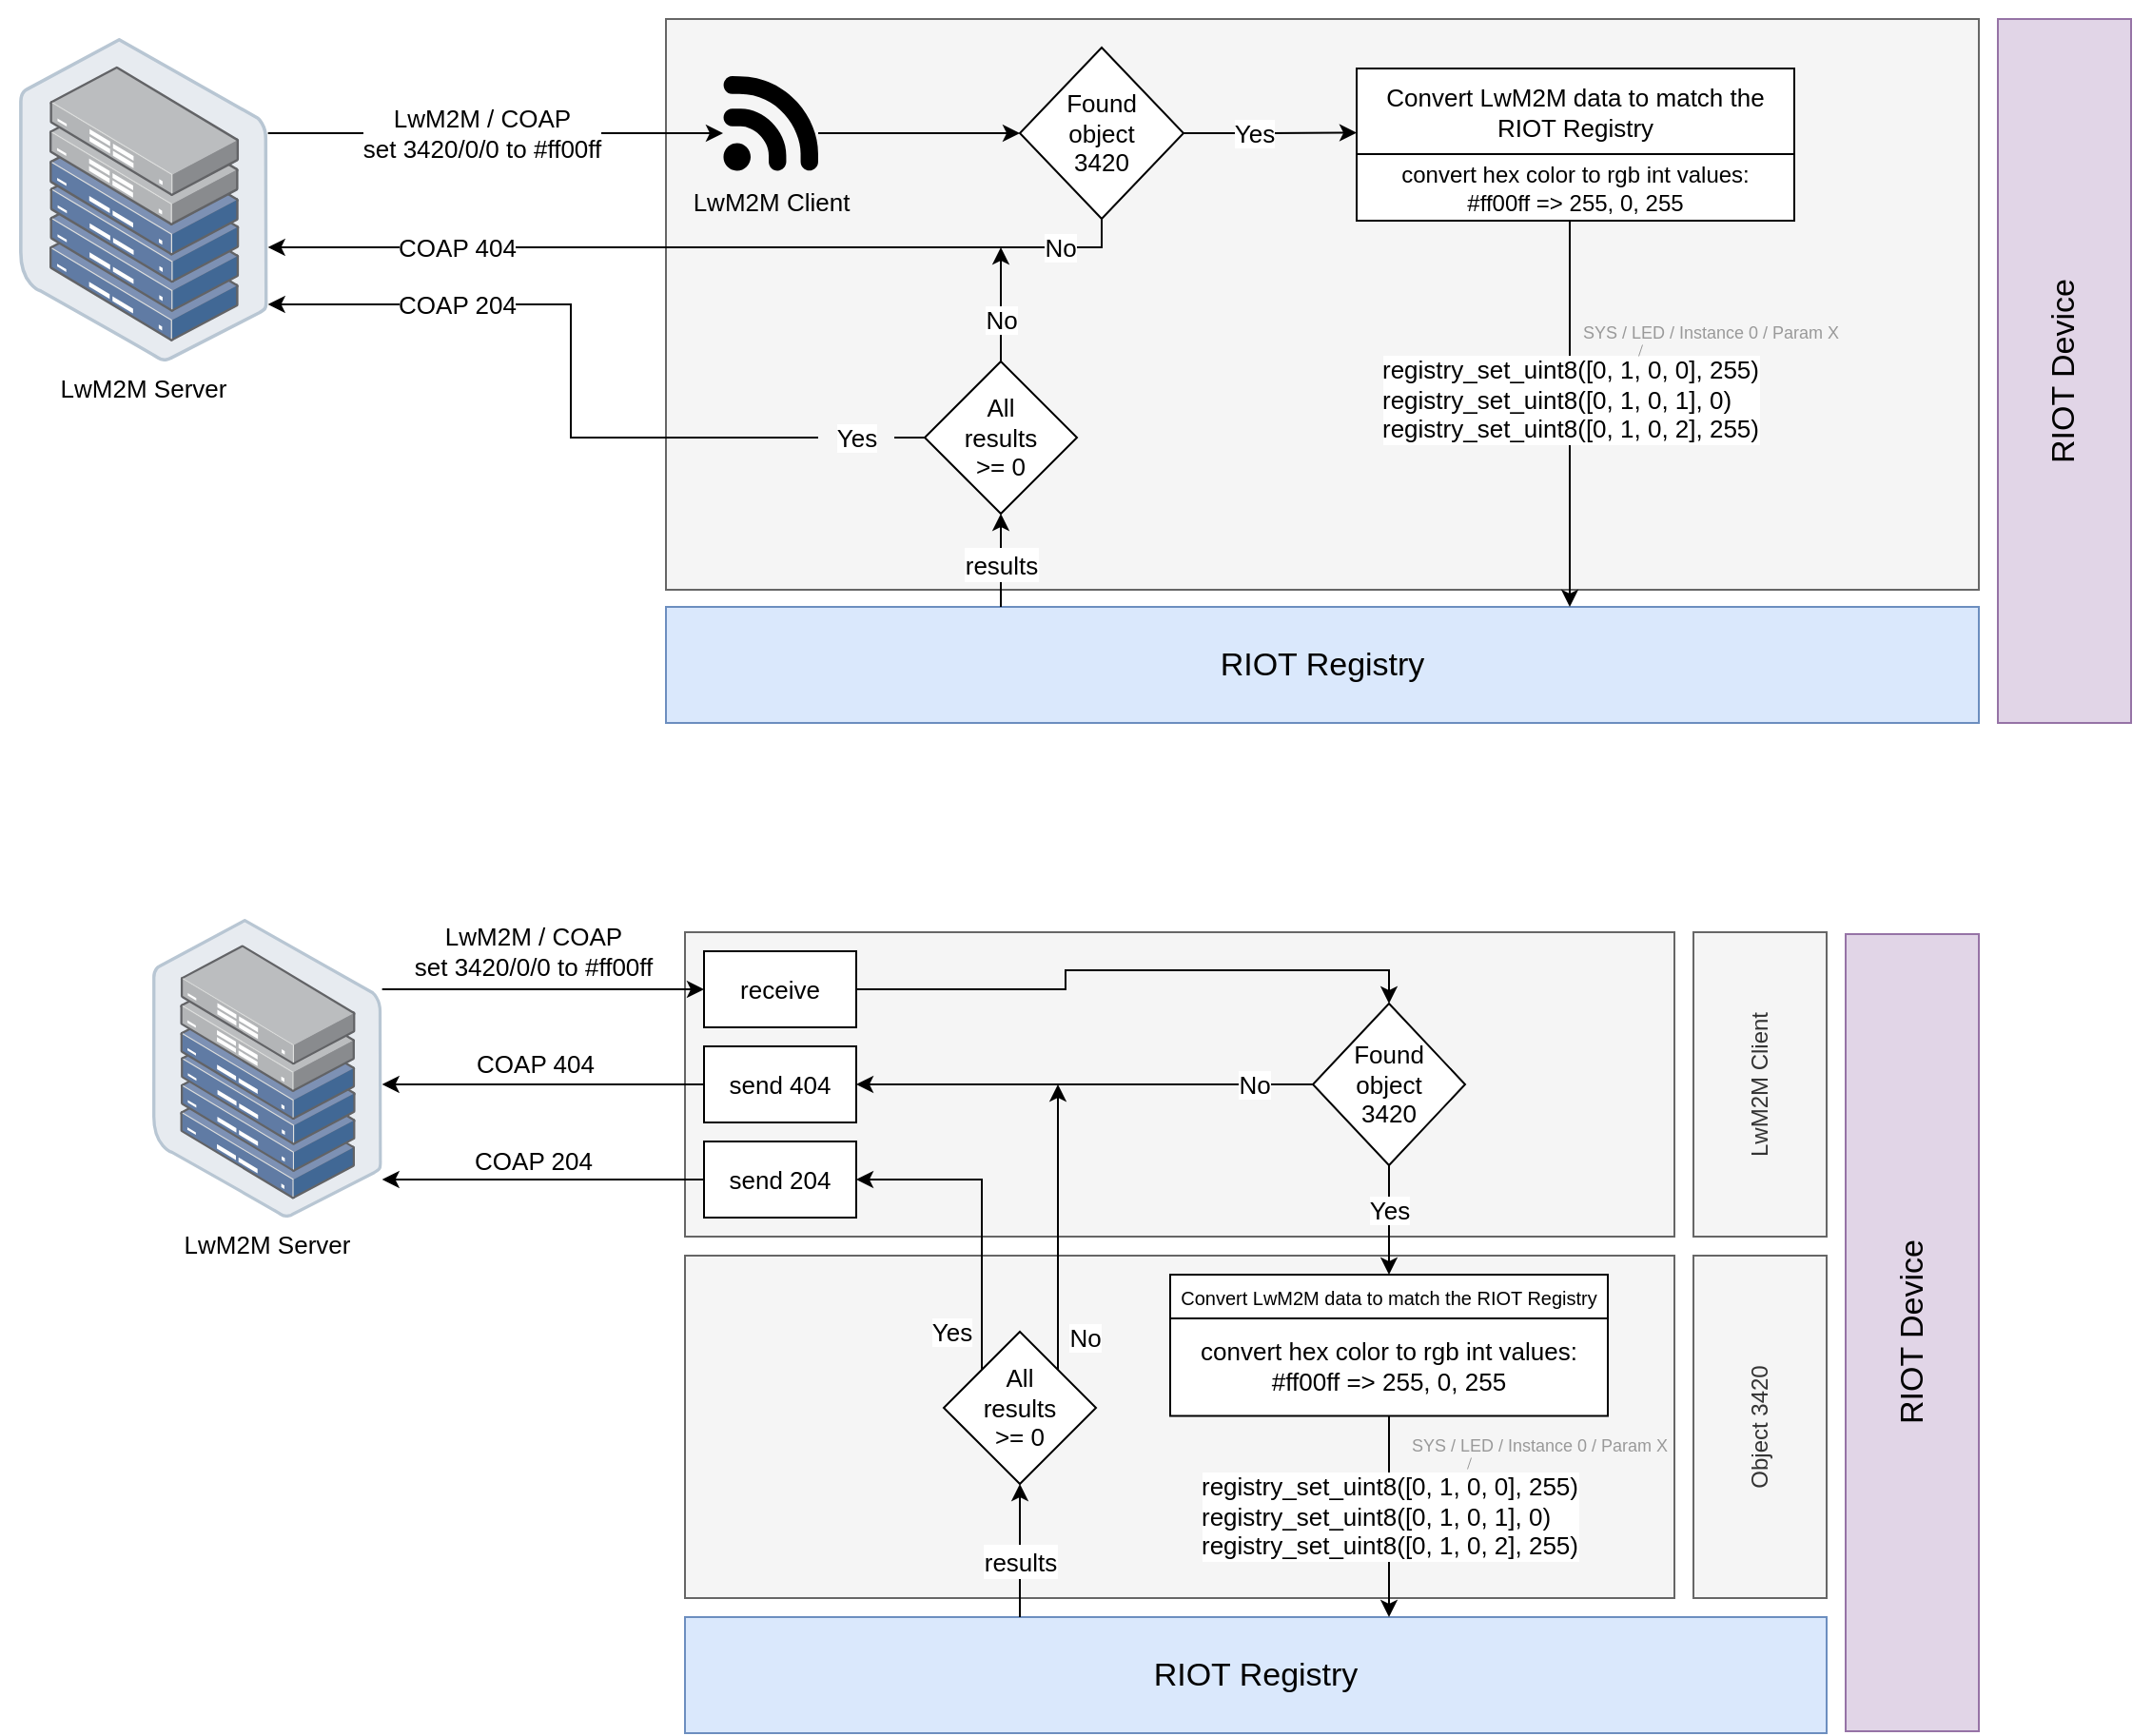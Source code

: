 <mxfile>
    <diagram id="fjN8D4Odn0497USpxgly" name="Page-1">
        <mxGraphModel dx="2785" dy="920" grid="1" gridSize="10" guides="1" tooltips="1" connect="1" arrows="1" fold="1" page="1" pageScale="1" pageWidth="1169" pageHeight="827" background="#FFFFFF" math="0" shadow="0">
            <root>
                <mxCell id="0"/>
                <mxCell id="1" parent="0"/>
                <mxCell id="388" value="" style="rounded=0;whiteSpace=wrap;html=1;fillColor=#f5f5f5;strokeColor=#666666;fontColor=#333333;" vertex="1" parent="1">
                    <mxGeometry x="-800" y="730" width="520" height="180" as="geometry"/>
                </mxCell>
                <mxCell id="346" value="" style="rounded=0;whiteSpace=wrap;html=1;strokeColor=none;" parent="1" vertex="1">
                    <mxGeometry x="-1160" y="70" width="1130" height="400" as="geometry"/>
                </mxCell>
                <mxCell id="281" value="" style="rounded=0;whiteSpace=wrap;html=1;fillColor=#f5f5f5;strokeColor=#666666;fontColor=#333333;" parent="1" vertex="1">
                    <mxGeometry x="-810" y="80" width="690" height="300" as="geometry"/>
                </mxCell>
                <mxCell id="275" value="&lt;font style=&quot;font-size: 13px&quot;&gt;LwM2M Server&lt;/font&gt;" style="points=[];aspect=fixed;html=1;align=center;shadow=0;dashed=0;image;image=img/lib/allied_telesis/storage/Datacenter_Server_Half_Rack_ToR.svg;" parent="1" vertex="1">
                    <mxGeometry x="-1150" y="90" width="130.83" height="170" as="geometry"/>
                </mxCell>
                <mxCell id="276" value="&lt;font style=&quot;font-size: 13px&quot;&gt;LwM2M / COAP&lt;br&gt;set 3420/0/0 to #ff00ff&lt;/font&gt;" style="edgeStyle=elbowEdgeStyle;rounded=0;html=1;" parent="1" source="275" target="303" edge="1">
                    <mxGeometry x="-0.062" relative="1" as="geometry">
                        <mxPoint x="-950" y="-90" as="sourcePoint"/>
                        <mxPoint x="-785" y="140" as="targetPoint"/>
                        <Array as="points">
                            <mxPoint x="-1000" y="140"/>
                        </Array>
                        <mxPoint as="offset"/>
                    </mxGeometry>
                </mxCell>
                <mxCell id="293" value="&lt;font style=&quot;font-size: 13px&quot;&gt;COAP 404&lt;/font&gt;" style="edgeStyle=elbowEdgeStyle;rounded=0;html=1;startArrow=none;exitX=0.5;exitY=1;exitDx=0;exitDy=0;" parent="1" source="294" target="275" edge="1">
                    <mxGeometry x="0.562" relative="1" as="geometry">
                        <mxPoint x="-720" y="230" as="targetPoint"/>
                        <Array as="points">
                            <mxPoint x="-581" y="200"/>
                            <mxPoint x="-700" y="200"/>
                        </Array>
                        <mxPoint as="offset"/>
                    </mxGeometry>
                </mxCell>
                <mxCell id="294" value="&lt;font style=&quot;font-size: 13px&quot;&gt;Found &lt;br&gt;object&lt;br&gt;3420&lt;/font&gt;" style="rhombus;whiteSpace=wrap;html=1;" parent="1" vertex="1">
                    <mxGeometry x="-624" y="95" width="86" height="90" as="geometry"/>
                </mxCell>
                <mxCell id="299" value="&lt;font style=&quot;font-size: 13px&quot;&gt;Yes&lt;/font&gt;" style="edgeStyle=elbowEdgeStyle;rounded=0;html=1;entryX=0;entryY=0.75;entryDx=0;entryDy=0;" parent="1" source="294" target="342" edge="1">
                    <mxGeometry x="-0.2" relative="1" as="geometry">
                        <mxPoint x="-640" y="-90" as="targetPoint"/>
                        <mxPoint as="offset"/>
                        <mxPoint x="-680" y="-90" as="sourcePoint"/>
                    </mxGeometry>
                </mxCell>
                <mxCell id="297" value="&lt;font style=&quot;background-color: rgb(255 , 255 , 255) ; font-size: 13px&quot;&gt;No&lt;/font&gt;" style="text;html=1;align=center;verticalAlign=middle;resizable=0;points=[];autosize=1;strokeColor=none;fillColor=none;strokeWidth=0;" parent="1" vertex="1">
                    <mxGeometry x="-618" y="190" width="30" height="20" as="geometry"/>
                </mxCell>
                <mxCell id="303" value="&lt;font style=&quot;font-size: 13px&quot;&gt;LwM2M Client&lt;/font&gt;" style="points=[[0.005,0.09,0],[0.08,0,0],[0.76,0.25,0],[1,0.92,0],[0.91,0.995,0],[0.57,0.995,0],[0.045,0.955,0],[0.005,0.43,0]];verticalLabelPosition=bottom;sketch=0;html=1;verticalAlign=top;aspect=fixed;align=center;pointerEvents=1;shape=mxgraph.cisco19.3g_4g_indicator;fillColor=#000000;strokeColor=none;fontSize=15;" parent="1" vertex="1">
                    <mxGeometry x="-780" y="110" width="50" height="50" as="geometry"/>
                </mxCell>
                <mxCell id="304" value="" style="edgeStyle=elbowEdgeStyle;rounded=0;html=1;" parent="1" source="303" target="294" edge="1">
                    <mxGeometry x="-0.2" relative="1" as="geometry">
                        <mxPoint x="-440" y="150" as="targetPoint"/>
                        <mxPoint as="offset"/>
                        <mxPoint x="-534" y="150" as="sourcePoint"/>
                        <Array as="points">
                            <mxPoint x="-700" y="140"/>
                        </Array>
                    </mxGeometry>
                </mxCell>
                <mxCell id="307" value="&lt;font style=&quot;font-size: 17px&quot;&gt;RIOT Registry&lt;/font&gt;" style="rounded=0;whiteSpace=wrap;html=1;fillColor=#dae8fc;strokeColor=#6c8ebf;" parent="1" vertex="1">
                    <mxGeometry x="-810" y="389" width="690" height="61" as="geometry"/>
                </mxCell>
                <mxCell id="310" value="&lt;font style=&quot;font-size: 13px&quot;&gt;&lt;font style=&quot;font-size: 13px&quot;&gt;registry_set_uint8([0, 1, 0, 0], 255)&lt;br&gt;&lt;/font&gt;&lt;/font&gt;&lt;div style=&quot;text-align: left ; font-size: 13px&quot;&gt;&lt;font style=&quot;font-size: 13px&quot;&gt;registry_set_uint8([0, 1, 0, 1], 0)&lt;/font&gt;&lt;/div&gt;&lt;font style=&quot;font-size: 13px&quot;&gt;registry_set_uint8([0, 1, 0, 2], 255)&lt;/font&gt;" style="edgeStyle=elbowEdgeStyle;rounded=0;html=1;" parent="1" source="291" target="307" edge="1">
                    <mxGeometry x="-0.074" relative="1" as="geometry">
                        <mxPoint x="-614" y="150" as="targetPoint"/>
                        <mxPoint as="offset"/>
                        <mxPoint x="-720" y="150" as="sourcePoint"/>
                        <Array as="points">
                            <mxPoint x="-335" y="200"/>
                            <mxPoint x="-335" y="260"/>
                            <mxPoint x="-690" y="150"/>
                        </Array>
                    </mxGeometry>
                </mxCell>
                <mxCell id="312" value="" style="edgeStyle=elbowEdgeStyle;rounded=0;html=1;entryX=0.5;entryY=1;entryDx=0;entryDy=0;" parent="1" source="307" target="314" edge="1">
                    <mxGeometry x="-0.2" relative="1" as="geometry">
                        <mxPoint x="-1050" y="430" as="targetPoint"/>
                        <mxPoint as="offset"/>
                        <mxPoint x="-325" y="180" as="sourcePoint"/>
                        <Array as="points">
                            <mxPoint x="-634" y="380"/>
                            <mxPoint x="-680" y="320"/>
                            <mxPoint x="-325" y="270"/>
                            <mxPoint x="-680" y="160"/>
                        </Array>
                    </mxGeometry>
                </mxCell>
                <mxCell id="313" value="&lt;font style=&quot;font-size: 13px&quot;&gt;results&lt;/font&gt;" style="edgeLabel;html=1;align=center;verticalAlign=middle;resizable=0;points=[];fontSize=15;" parent="312" vertex="1" connectable="0">
                    <mxGeometry x="-0.329" y="2" relative="1" as="geometry">
                        <mxPoint x="2" y="-7" as="offset"/>
                    </mxGeometry>
                </mxCell>
                <mxCell id="314" value="&lt;font style=&quot;font-size: 13px&quot;&gt;All &lt;br&gt;results &lt;br&gt;&amp;gt;= 0&lt;/font&gt;" style="rhombus;whiteSpace=wrap;html=1;" parent="1" vertex="1">
                    <mxGeometry x="-674" y="260" width="80" height="80" as="geometry"/>
                </mxCell>
                <mxCell id="317" value="&lt;font style=&quot;font-size: 13px&quot;&gt;No&lt;/font&gt;" style="edgeStyle=elbowEdgeStyle;rounded=0;html=1;exitX=0.5;exitY=0;exitDx=0;exitDy=0;" parent="1" source="314" edge="1">
                    <mxGeometry x="-0.25" relative="1" as="geometry">
                        <mxPoint x="-634" y="200" as="targetPoint"/>
                        <mxPoint as="offset"/>
                        <mxPoint x="-900" y="60" as="sourcePoint"/>
                        <Array as="points">
                            <mxPoint x="-634" y="240"/>
                            <mxPoint x="-680" y="210"/>
                            <mxPoint x="-690" y="150"/>
                        </Array>
                    </mxGeometry>
                </mxCell>
                <mxCell id="318" value="&lt;font style=&quot;font-size: 13px&quot;&gt;COAP 204&lt;/font&gt;" style="edgeStyle=elbowEdgeStyle;rounded=0;html=1;exitX=0;exitY=0.5;exitDx=0;exitDy=0;startArrow=none;" parent="1" source="360" target="275" edge="1">
                    <mxGeometry x="0.448" relative="1" as="geometry">
                        <mxPoint x="-604" y="160" as="targetPoint"/>
                        <mxPoint as="offset"/>
                        <mxPoint x="-710" y="160" as="sourcePoint"/>
                        <Array as="points">
                            <mxPoint x="-860" y="230"/>
                            <mxPoint x="-881" y="230"/>
                            <mxPoint x="-881" y="210"/>
                        </Array>
                    </mxGeometry>
                </mxCell>
                <mxCell id="343" value="" style="group" parent="1" vertex="1" connectable="0">
                    <mxGeometry x="-447" y="106" width="230" height="80" as="geometry"/>
                </mxCell>
                <mxCell id="291" value="&lt;font style=&quot;font-size: 12px&quot;&gt;convert hex color to rgb int values:&lt;br&gt;#ff00ff =&amp;gt; 255, 0, 255&lt;br&gt;&lt;/font&gt;" style="rounded=0;whiteSpace=wrap;html=1;" parent="343" vertex="1">
                    <mxGeometry y="45" width="230" height="35" as="geometry"/>
                </mxCell>
                <mxCell id="342" value="&lt;font style=&quot;font-size: 13px&quot;&gt;Convert LwM2M data to match the RIOT Registry&lt;/font&gt;" style="rounded=0;whiteSpace=wrap;html=1;" parent="343" vertex="1">
                    <mxGeometry width="230" height="45" as="geometry"/>
                </mxCell>
                <mxCell id="356" value="&lt;span style=&quot;font-family: &amp;#34;helvetica&amp;#34; ; font-style: normal ; font-weight: 400 ; letter-spacing: normal ; text-align: center ; text-indent: 0px ; text-transform: none ; word-spacing: 0px ; display: inline ; float: none&quot;&gt;&lt;font style=&quot;font-size: 9px&quot; color=&quot;#999999&quot;&gt;SYS / LED / Instance 0 / Param X&lt;/font&gt;&lt;/span&gt;" style="text;whiteSpace=wrap;html=1;fillColor=none;" vertex="1" parent="1">
                    <mxGeometry x="-330" y="230" width="140" height="30" as="geometry"/>
                </mxCell>
                <mxCell id="357" value="" style="endArrow=none;html=1;fontSize=9;fontColor=#999999;strokeColor=#999999;strokeWidth=0.5;" edge="1" parent="1">
                    <mxGeometry width="50" height="50" relative="1" as="geometry">
                        <mxPoint x="-299" y="257" as="sourcePoint"/>
                        <mxPoint x="-297" y="251" as="targetPoint"/>
                    </mxGeometry>
                </mxCell>
                <mxCell id="360" value="&lt;font style=&quot;background-color: rgb(255 , 255 , 255) ; font-size: 13px&quot;&gt;Yes&lt;/font&gt;" style="text;html=1;align=center;verticalAlign=middle;resizable=0;points=[];autosize=1;strokeColor=none;fillColor=none;strokeWidth=0;" vertex="1" parent="1">
                    <mxGeometry x="-730" y="290" width="40" height="20" as="geometry"/>
                </mxCell>
                <mxCell id="361" value="" style="edgeStyle=elbowEdgeStyle;rounded=0;html=1;exitX=0;exitY=0.5;exitDx=0;exitDy=0;endArrow=none;" edge="1" parent="1" source="314" target="360">
                    <mxGeometry x="0.522" relative="1" as="geometry">
                        <mxPoint x="-1019.17" y="230" as="targetPoint"/>
                        <mxPoint as="offset"/>
                        <mxPoint x="-674.0" y="300" as="sourcePoint"/>
                        <Array as="points"/>
                    </mxGeometry>
                </mxCell>
                <mxCell id="362" value="&lt;font style=&quot;font-size: 17px&quot;&gt;RIOT Device&lt;/font&gt;" style="rounded=0;whiteSpace=wrap;html=1;fillColor=#e1d5e7;strokeColor=#9673a6;horizontal=0;" vertex="1" parent="1">
                    <mxGeometry x="-110" y="80" width="70" height="370" as="geometry"/>
                </mxCell>
                <mxCell id="364" value="" style="rounded=0;whiteSpace=wrap;html=1;fillColor=#f5f5f5;strokeColor=#666666;fontColor=#333333;" vertex="1" parent="1">
                    <mxGeometry x="-800" y="560" width="520" height="160" as="geometry"/>
                </mxCell>
                <mxCell id="365" value="&lt;font style=&quot;font-size: 13px&quot;&gt;LwM2M Server&lt;/font&gt;" style="points=[];aspect=fixed;html=1;align=center;shadow=0;dashed=0;image;image=img/lib/allied_telesis/storage/Datacenter_Server_Half_Rack_ToR.svg;" vertex="1" parent="1">
                    <mxGeometry x="-1080" y="553" width="120.83" height="157" as="geometry"/>
                </mxCell>
                <mxCell id="366" value="&lt;font style=&quot;font-size: 13px&quot;&gt;LwM2M / COAP&lt;br&gt;set 3420/0/0 to #ff00ff&lt;/font&gt;" style="edgeStyle=elbowEdgeStyle;rounded=0;html=1;" edge="1" parent="1" source="365" target="397">
                    <mxGeometry x="-0.064" y="20" relative="1" as="geometry">
                        <mxPoint x="-940" y="390" as="sourcePoint"/>
                        <mxPoint x="-750" y="620" as="targetPoint"/>
                        <Array as="points">
                            <mxPoint x="-850" y="590"/>
                            <mxPoint x="-970" y="590"/>
                        </Array>
                        <mxPoint as="offset"/>
                    </mxGeometry>
                </mxCell>
                <mxCell id="367" value="&lt;font style=&quot;font-size: 13px&quot;&gt;No&lt;/font&gt;" style="edgeStyle=elbowEdgeStyle;rounded=0;html=1;startArrow=none;exitX=0;exitY=0.5;exitDx=0;exitDy=0;" edge="1" parent="1" source="368" target="398">
                    <mxGeometry x="-0.736" relative="1" as="geometry">
                        <mxPoint x="-710" y="710" as="targetPoint"/>
                        <Array as="points">
                            <mxPoint x="-540" y="640"/>
                            <mxPoint x="-571" y="680"/>
                            <mxPoint x="-690" y="680"/>
                        </Array>
                        <mxPoint as="offset"/>
                    </mxGeometry>
                </mxCell>
                <mxCell id="368" value="&lt;font style=&quot;font-size: 13px&quot;&gt;Found &lt;br&gt;object&lt;br&gt;3420&lt;/font&gt;" style="rhombus;whiteSpace=wrap;html=1;" vertex="1" parent="1">
                    <mxGeometry x="-470" y="597.5" width="80" height="85" as="geometry"/>
                </mxCell>
                <mxCell id="369" value="&lt;font style=&quot;font-size: 13px&quot;&gt;Yes&lt;/font&gt;" style="edgeStyle=elbowEdgeStyle;rounded=0;html=1;exitX=0.5;exitY=1;exitDx=0;exitDy=0;" edge="1" parent="1" source="368" target="382">
                    <mxGeometry x="-0.2" relative="1" as="geometry">
                        <mxPoint x="-630" y="390" as="targetPoint"/>
                        <mxPoint as="offset"/>
                        <mxPoint x="-455" y="650" as="sourcePoint"/>
                    </mxGeometry>
                </mxCell>
                <mxCell id="372" value="" style="edgeStyle=orthogonalEdgeStyle;rounded=0;html=1;entryX=0.5;entryY=0;entryDx=0;entryDy=0;exitX=1;exitY=0.5;exitDx=0;exitDy=0;" edge="1" parent="1" source="397" target="368">
                    <mxGeometry x="-0.2" relative="1" as="geometry">
                        <mxPoint x="-430" y="630" as="targetPoint"/>
                        <mxPoint as="offset"/>
                        <mxPoint x="-700" y="620" as="sourcePoint"/>
                        <Array as="points">
                            <mxPoint x="-600" y="590"/>
                            <mxPoint x="-600" y="580"/>
                            <mxPoint x="-430" y="580"/>
                        </Array>
                    </mxGeometry>
                </mxCell>
                <mxCell id="373" value="&lt;font style=&quot;font-size: 17px&quot;&gt;RIOT Registry&lt;/font&gt;" style="rounded=0;whiteSpace=wrap;html=1;fillColor=#dae8fc;strokeColor=#6c8ebf;" vertex="1" parent="1">
                    <mxGeometry x="-800" y="920" width="600" height="61" as="geometry"/>
                </mxCell>
                <mxCell id="374" value="&lt;font style=&quot;font-size: 13px&quot;&gt;&lt;font style=&quot;font-size: 13px&quot;&gt;registry_set_uint8([0, 1, 0, 0], 255)&lt;br&gt;&lt;/font&gt;&lt;/font&gt;&lt;div style=&quot;text-align: left ; font-size: 13px&quot;&gt;&lt;font style=&quot;font-size: 13px&quot;&gt;registry_set_uint8([0, 1, 0, 1], 0)&lt;/font&gt;&lt;/div&gt;&lt;font style=&quot;font-size: 13px&quot;&gt;registry_set_uint8([0, 1, 0, 2], 255)&lt;/font&gt;" style="edgeStyle=elbowEdgeStyle;rounded=0;html=1;" edge="1" parent="1" source="381" target="373">
                    <mxGeometry relative="1" as="geometry">
                        <mxPoint x="-604" y="630" as="targetPoint"/>
                        <mxPoint as="offset"/>
                        <mxPoint x="-710" y="630" as="sourcePoint"/>
                    </mxGeometry>
                </mxCell>
                <mxCell id="375" value="" style="edgeStyle=elbowEdgeStyle;rounded=0;html=1;entryX=0.5;entryY=1;entryDx=0;entryDy=0;" edge="1" parent="1" source="373" target="377">
                    <mxGeometry relative="1" as="geometry">
                        <mxPoint x="-1040" y="910" as="targetPoint"/>
                        <mxPoint x="-315" y="660" as="sourcePoint"/>
                    </mxGeometry>
                </mxCell>
                <mxCell id="376" value="&lt;font style=&quot;font-size: 13px&quot;&gt;results&lt;/font&gt;" style="edgeLabel;html=1;align=center;verticalAlign=middle;resizable=0;points=[];fontSize=15;" vertex="1" connectable="0" parent="375">
                    <mxGeometry x="-0.329" y="2" relative="1" as="geometry">
                        <mxPoint x="2" y="-7" as="offset"/>
                    </mxGeometry>
                </mxCell>
                <mxCell id="377" value="&lt;font style=&quot;font-size: 13px&quot;&gt;All &lt;br&gt;results &lt;br&gt;&amp;gt;= 0&lt;/font&gt;" style="rhombus;whiteSpace=wrap;html=1;" vertex="1" parent="1">
                    <mxGeometry x="-664" y="770" width="80" height="80" as="geometry"/>
                </mxCell>
                <mxCell id="378" value="&lt;font style=&quot;font-size: 13px&quot;&gt;No&lt;/font&gt;" style="edgeStyle=elbowEdgeStyle;rounded=0;html=1;exitX=1;exitY=0;exitDx=0;exitDy=0;" edge="1" parent="1" source="377">
                    <mxGeometry x="-0.765" y="-14" relative="1" as="geometry">
                        <mxPoint x="-604" y="640" as="targetPoint"/>
                        <mxPoint as="offset"/>
                        <mxPoint x="-890" y="540" as="sourcePoint"/>
                        <Array as="points">
                            <mxPoint x="-604" y="700"/>
                            <mxPoint x="-590" y="690"/>
                            <mxPoint x="-624" y="700"/>
                            <mxPoint x="-624" y="760"/>
                            <mxPoint x="-624" y="720"/>
                            <mxPoint x="-670" y="690"/>
                            <mxPoint x="-680" y="630"/>
                        </Array>
                    </mxGeometry>
                </mxCell>
                <mxCell id="379" value="&lt;font style=&quot;font-size: 13px&quot;&gt;Yes&lt;/font&gt;" style="edgeStyle=elbowEdgeStyle;rounded=0;html=1;startArrow=none;exitX=0;exitY=0;exitDx=0;exitDy=0;" edge="1" parent="1" source="377" target="400">
                    <mxGeometry x="-0.759" y="16" relative="1" as="geometry">
                        <mxPoint x="-594" y="640" as="targetPoint"/>
                        <mxPoint as="offset"/>
                        <mxPoint x="-720" y="780" as="sourcePoint"/>
                        <Array as="points">
                            <mxPoint x="-644" y="750"/>
                            <mxPoint x="-660" y="750"/>
                            <mxPoint x="-660" y="740"/>
                        </Array>
                    </mxGeometry>
                </mxCell>
                <mxCell id="387" value="&lt;font style=&quot;font-size: 17px&quot;&gt;RIOT Device&lt;/font&gt;" style="rounded=0;whiteSpace=wrap;html=1;fillColor=#e1d5e7;strokeColor=#9673a6;horizontal=0;" vertex="1" parent="1">
                    <mxGeometry x="-190" y="561" width="70" height="419" as="geometry"/>
                </mxCell>
                <mxCell id="389" value="" style="group" vertex="1" connectable="0" parent="1">
                    <mxGeometry x="-420" y="815" width="140" height="30" as="geometry"/>
                </mxCell>
                <mxCell id="383" value="&lt;span style=&quot;font-family: &amp;#34;helvetica&amp;#34; ; font-style: normal ; font-weight: 400 ; letter-spacing: normal ; text-align: center ; text-indent: 0px ; text-transform: none ; word-spacing: 0px ; display: inline ; float: none&quot;&gt;&lt;font style=&quot;font-size: 9px&quot; color=&quot;#999999&quot;&gt;SYS / LED / Instance 0 / Param X&lt;/font&gt;&lt;/span&gt;" style="text;whiteSpace=wrap;html=1;fillColor=none;" vertex="1" parent="389">
                    <mxGeometry width="140" height="30" as="geometry"/>
                </mxCell>
                <mxCell id="384" value="" style="endArrow=none;html=1;fontSize=9;fontColor=#999999;strokeColor=#999999;strokeWidth=0.5;" edge="1" parent="389">
                    <mxGeometry width="50" height="50" relative="1" as="geometry">
                        <mxPoint x="31" y="27" as="sourcePoint"/>
                        <mxPoint x="33" y="21" as="targetPoint"/>
                    </mxGeometry>
                </mxCell>
                <mxCell id="393" value="LwM2M Client" style="rounded=0;whiteSpace=wrap;html=1;fillColor=#f5f5f5;strokeColor=#666666;fontColor=#333333;horizontal=0;" vertex="1" parent="1">
                    <mxGeometry x="-270" y="560" width="70" height="160" as="geometry"/>
                </mxCell>
                <mxCell id="394" value="Object 3420" style="rounded=0;whiteSpace=wrap;html=1;fillColor=#f5f5f5;strokeColor=#666666;fontColor=#333333;horizontal=0;" vertex="1" parent="1">
                    <mxGeometry x="-270" y="730" width="70" height="180" as="geometry"/>
                </mxCell>
                <mxCell id="397" value="&lt;font color=&quot;#000000&quot; style=&quot;font-size: 13px&quot;&gt;receive&lt;/font&gt;" style="rounded=0;whiteSpace=wrap;html=1;labelBackgroundColor=none;fontSize=17;" vertex="1" parent="1">
                    <mxGeometry x="-790" y="570" width="80" height="40" as="geometry"/>
                </mxCell>
                <mxCell id="398" value="&lt;font color=&quot;#000000&quot; style=&quot;font-size: 13px&quot;&gt;send 404&lt;/font&gt;" style="rounded=0;whiteSpace=wrap;html=1;labelBackgroundColor=none;fontSize=17;" vertex="1" parent="1">
                    <mxGeometry x="-790" y="620" width="80" height="40" as="geometry"/>
                </mxCell>
                <mxCell id="399" value="&lt;font style=&quot;font-size: 13px&quot;&gt;COAP 404&lt;/font&gt;" style="edgeStyle=elbowEdgeStyle;rounded=0;html=1;startArrow=none;" edge="1" parent="1" source="398" target="365">
                    <mxGeometry x="0.052" y="-11" relative="1" as="geometry">
                        <mxPoint x="-999.17" y="690" as="targetPoint"/>
                        <Array as="points">
                            <mxPoint x="-940" y="640"/>
                        </Array>
                        <mxPoint as="offset"/>
                        <mxPoint x="-480.0" y="675" as="sourcePoint"/>
                    </mxGeometry>
                </mxCell>
                <mxCell id="400" value="&lt;font color=&quot;#000000&quot; style=&quot;font-size: 13px&quot;&gt;send 204&lt;/font&gt;" style="rounded=0;whiteSpace=wrap;html=1;labelBackgroundColor=none;fontSize=17;" vertex="1" parent="1">
                    <mxGeometry x="-790" y="670" width="80" height="40" as="geometry"/>
                </mxCell>
                <mxCell id="401" value="&lt;font style=&quot;font-size: 13px&quot;&gt;COAP 204&lt;/font&gt;" style="edgeStyle=elbowEdgeStyle;rounded=0;html=1;startArrow=none;" edge="1" parent="1" source="400" target="365">
                    <mxGeometry x="0.064" y="-10" relative="1" as="geometry">
                        <mxPoint x="-999.17" y="720" as="targetPoint"/>
                        <mxPoint as="offset"/>
                        <mxPoint x="-710" y="790" as="sourcePoint"/>
                        <Array as="points">
                            <mxPoint x="-940" y="690"/>
                        </Array>
                    </mxGeometry>
                </mxCell>
                <mxCell id="403" value="" style="group" vertex="1" connectable="0" parent="1">
                    <mxGeometry x="-545" y="740" width="230" height="74.25" as="geometry"/>
                </mxCell>
                <mxCell id="381" value="&lt;font style=&quot;font-size: 13px&quot;&gt;convert hex color to rgb int values:&lt;br&gt;#ff00ff =&amp;gt; 255, 0, 255&lt;br&gt;&lt;/font&gt;" style="rounded=0;whiteSpace=wrap;html=1;" vertex="1" parent="403">
                    <mxGeometry y="21.75" width="230" height="52.5" as="geometry"/>
                </mxCell>
                <mxCell id="382" value="&lt;font style=&quot;font-size: 10px&quot;&gt;Convert LwM2M data to match the RIOT Registry&lt;/font&gt;" style="rounded=0;whiteSpace=wrap;html=1;" vertex="1" parent="403">
                    <mxGeometry width="230" height="23" as="geometry"/>
                </mxCell>
            </root>
        </mxGraphModel>
    </diagram>
</mxfile>